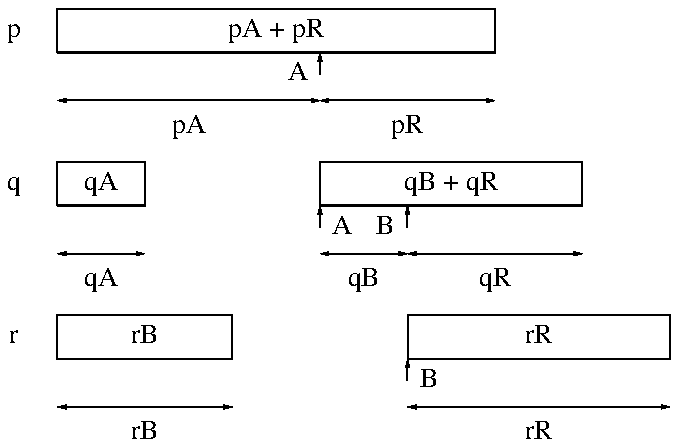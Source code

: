 .PS 3.5i
right
boxht = 0.5
vspace = 1.25 

define BP { 3 }
define TP { 5 }

define BQ { 1 }
define CQ { 2 }
define TQ { 4 }

define CR { 2 }
define TR { 5 }

define AL { 0.25 }
define AH { -0.25 }
define LB { -0.55 }
define LS { -0.60 }

P0: box invis "p" wid 1i
P: box wid TP "pA + pR"
# Q: box wid TQ "qA + qR"
# Q0: box invis "q" wid 1i

arrow -> from P.sw + (BP, AH) to P.sw + (BP, 0)
box invis "A" wid 0.5 with .n at P.sw + (BP - AL, 0)
arrow <-> from P.sw + (0, LB) to P.sw + (BP, LB)
arrow <-> from P.sw + (BP, LB) to P.sw + (TP, LB)
box invis "pA" with .n at P.sw + (BP/2, LS)
box invis "pR" with .n at P.sw + ((BP+TP)/2, LS)

# arrow -> from Q.sw + (BQ, AH) to Q.sw + (BQ, 0)
# box invis "A" wid 0.5 with .n at Q.sw + (BQ + AL, 0)
# arrow <-> from Q.sw + (0, LB) to Q.sw + (BQ, LB)
# arrow <-> from Q.sw + (BQ, LB) to Q.sw + (TQ, LB)
# box invis "qA" with .n at Q.sw + (BQ/2, LS)
# box invis "qR" with .n at Q.sw + ((BQ + TQ)/2, LS)

QQ0: box invis "q" wid 1i with .n at P0.s + (0, -vspace)
QQ: box wid BQ "qA"
QQR: box wid TQ-BQ "qB + qR" with .w at QQ.w + (max(BP, BQ), 0)

arrow -> from QQR.sw + (0, AH) to QQR.sw + (0, 0)
box invis "A" wid 0.5 with .n at QQR.sw + (AL, 0)
arrow <-> from QQ.sw + (0, LB) to QQ.sw + (BQ, LB)
arrow <-> from QQR.sw + (0, LB) to QQR.sw + (CQ - BQ, LB)
arrow <-> from QQR.sw + (CQ - BQ, LB) to QQR.se + (0, LB)
box invis "qA" with .n at QQ.sw + (BQ/2, LS)
box invis "qB" with .n at QQR.sw + ((CQ - BQ)/2, LS)
box invis "qR" with .n at QQR.se + (-(TQ - BQ - CQ + BQ)/2, LS)

arrow -> from QQR.sw + (CQ - BQ, AH) to QQR.sw + (CQ - BQ, 0)
box invis "B" wid 0.5 with .n at QQR.sw + (CQ - BQ - AL, 0)

RR0: box invis "r" wid 1i with .n at QQ0.s + (0, -vspace)
RR: box wid CR "rB"
RRR: box wid TR-CR "rR" with .w at RR.w + (max(BP + CQ - BQ, CR), 0)

arrow -> from RRR.sw + (0, AH) to RRR.sw + (0, 0)
box invis "B" wid 0.5 with .n at RRR.sw + (AL, 0)
arrow <-> from RR.sw + (0, LB) to RR.sw + (CR, LB)
arrow <-> from RRR.sw + (0, LB) to RRR.se + (0, LB)
box invis "rB" with .n at RR.sw + (CR/2, LS)
box invis "rR" with .n at RRR.s + (0, LS)

.PE
